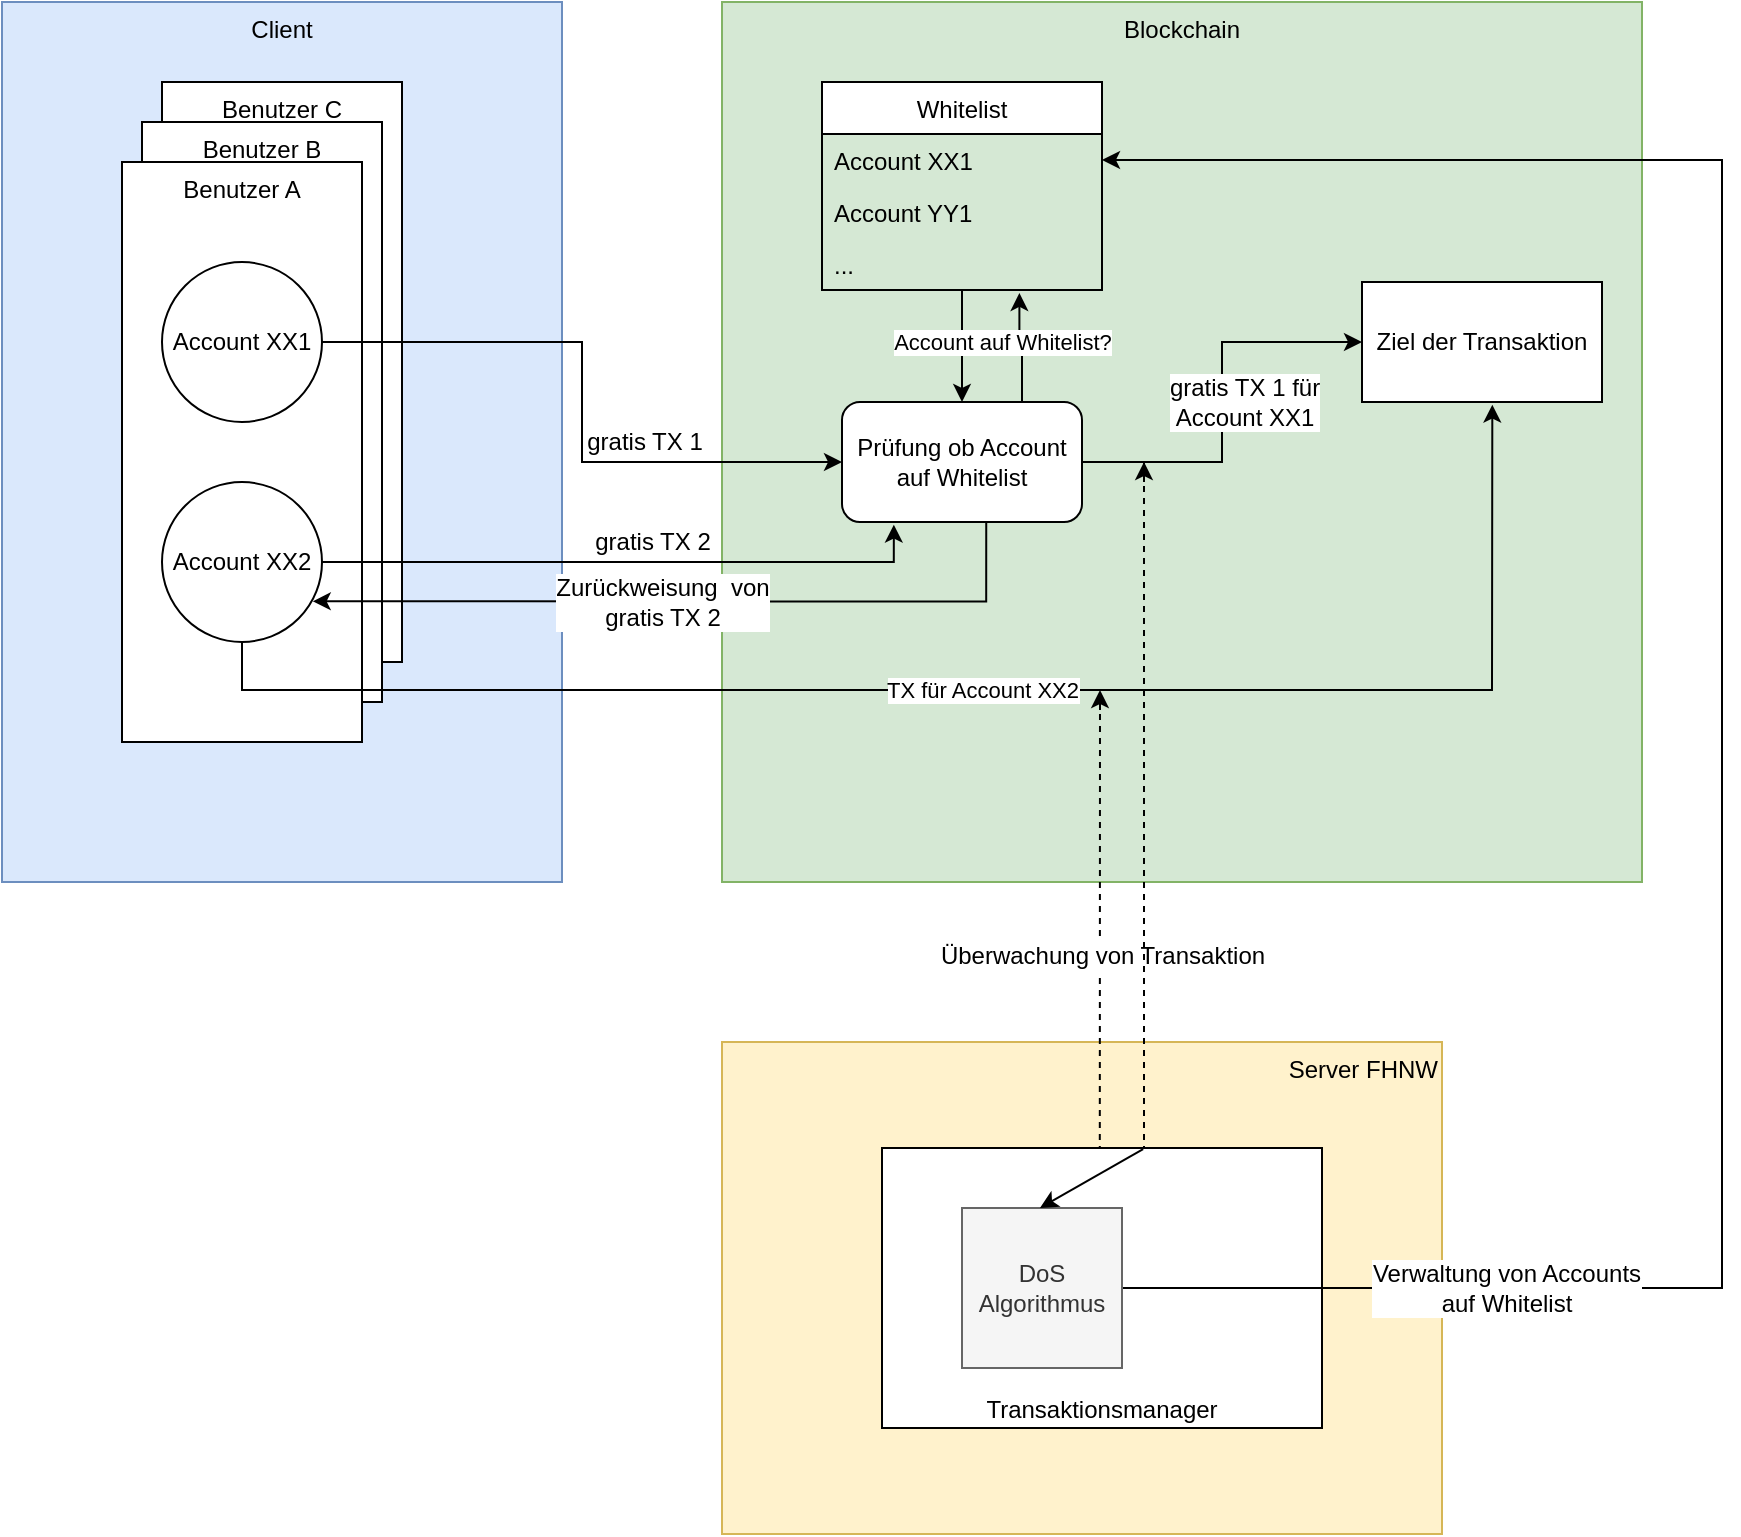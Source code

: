 <mxfile version="12.6.5" type="device"><diagram id="AUQCTULvhxM7nA-7SAK1" name="Page-1"><mxGraphModel dx="2033" dy="1955" grid="1" gridSize="10" guides="1" tooltips="1" connect="1" arrows="1" fold="1" page="1" pageScale="1" pageWidth="827" pageHeight="1169" math="0" shadow="0"><root><mxCell id="0"/><mxCell id="1" parent="0"/><mxCell id="sa066aORWy2Aq3NjlhAv-58" value="Server FHNW" style="rounded=0;whiteSpace=wrap;html=1;fillColor=#fff2cc;strokeColor=#d6b656;verticalAlign=top;align=right;" vertex="1" parent="1"><mxGeometry x="400" y="560" width="360" height="246" as="geometry"/></mxCell><mxCell id="sa066aORWy2Aq3NjlhAv-28" value="Client" style="rounded=0;whiteSpace=wrap;html=1;verticalAlign=top;fillColor=#dae8fc;strokeColor=#6c8ebf;" vertex="1" parent="1"><mxGeometry x="40" y="40" width="280" height="440" as="geometry"/></mxCell><mxCell id="sa066aORWy2Aq3NjlhAv-29" value="Benutzer C" style="rounded=0;whiteSpace=wrap;html=1;verticalAlign=top;" vertex="1" parent="1"><mxGeometry x="120" y="80" width="120" height="290" as="geometry"/></mxCell><mxCell id="sa066aORWy2Aq3NjlhAv-30" value="Blockchain" style="rounded=0;whiteSpace=wrap;html=1;fillColor=#d5e8d4;strokeColor=#82b366;verticalAlign=top;" vertex="1" parent="1"><mxGeometry x="400" y="40" width="460" height="440" as="geometry"/></mxCell><mxCell id="sa066aORWy2Aq3NjlhAv-31" value="Benutzer B" style="rounded=0;whiteSpace=wrap;html=1;verticalAlign=top;" vertex="1" parent="1"><mxGeometry x="110" y="100" width="120" height="290" as="geometry"/></mxCell><mxCell id="sa066aORWy2Aq3NjlhAv-32" value="Benutzer A" style="rounded=0;whiteSpace=wrap;html=1;verticalAlign=top;" vertex="1" parent="1"><mxGeometry x="100" y="120" width="120" height="290" as="geometry"/></mxCell><mxCell id="sa066aORWy2Aq3NjlhAv-62" style="edgeStyle=orthogonalEdgeStyle;rounded=0;orthogonalLoop=1;jettySize=auto;html=1;entryX=0;entryY=0.5;entryDx=0;entryDy=0;" edge="1" parent="1" source="sa066aORWy2Aq3NjlhAv-34" target="sa066aORWy2Aq3NjlhAv-61"><mxGeometry relative="1" as="geometry"/></mxCell><mxCell id="sa066aORWy2Aq3NjlhAv-63" value="gratis TX 1" style="text;html=1;align=center;verticalAlign=middle;resizable=0;points=[];labelBackgroundColor=#ffffff;" vertex="1" connectable="0" parent="sa066aORWy2Aq3NjlhAv-62"><mxGeometry x="0.382" y="1" relative="1" as="geometry"><mxPoint y="-9" as="offset"/></mxGeometry></mxCell><mxCell id="sa066aORWy2Aq3NjlhAv-34" value="Account XX1" style="ellipse;whiteSpace=wrap;html=1;aspect=fixed;" vertex="1" parent="1"><mxGeometry x="120" y="170" width="80" height="80" as="geometry"/></mxCell><mxCell id="sa066aORWy2Aq3NjlhAv-35" style="edgeStyle=orthogonalEdgeStyle;rounded=0;orthogonalLoop=1;jettySize=auto;html=1;exitX=1;exitY=0.5;exitDx=0;exitDy=0;entryX=0.216;entryY=1.022;entryDx=0;entryDy=0;entryPerimeter=0;" edge="1" parent="1" source="sa066aORWy2Aq3NjlhAv-37" target="sa066aORWy2Aq3NjlhAv-61"><mxGeometry relative="1" as="geometry"><Array as="points"><mxPoint x="486" y="320"/></Array><mxPoint x="430.72" y="301.54" as="targetPoint"/></mxGeometry></mxCell><mxCell id="sa066aORWy2Aq3NjlhAv-36" value="gratis TX 2" style="text;html=1;align=center;verticalAlign=middle;resizable=0;points=[];labelBackgroundColor=#ffffff;" vertex="1" connectable="0" parent="sa066aORWy2Aq3NjlhAv-35"><mxGeometry x="0.081" y="-1" relative="1" as="geometry"><mxPoint y="-11.02" as="offset"/></mxGeometry></mxCell><mxCell id="sa066aORWy2Aq3NjlhAv-37" value="Account XX2" style="ellipse;whiteSpace=wrap;html=1;aspect=fixed;" vertex="1" parent="1"><mxGeometry x="120" y="280" width="80" height="80" as="geometry"/></mxCell><mxCell id="sa066aORWy2Aq3NjlhAv-42" style="edgeStyle=orthogonalEdgeStyle;rounded=0;orthogonalLoop=1;jettySize=auto;html=1;entryX=0.942;entryY=0.746;entryDx=0;entryDy=0;entryPerimeter=0;exitX=0.601;exitY=0.999;exitDx=0;exitDy=0;exitPerimeter=0;" edge="1" parent="1" source="sa066aORWy2Aq3NjlhAv-61" target="sa066aORWy2Aq3NjlhAv-37"><mxGeometry relative="1" as="geometry"><Array as="points"><mxPoint x="532" y="340"/></Array><mxPoint x="430.96" y="351.13" as="sourcePoint"/></mxGeometry></mxCell><mxCell id="sa066aORWy2Aq3NjlhAv-43" value="Zurückweisung&amp;nbsp; von&lt;br&gt;gratis TX 2" style="text;html=1;align=center;verticalAlign=middle;resizable=0;points=[];labelBackgroundColor=#ffffff;" vertex="1" connectable="0" parent="sa066aORWy2Aq3NjlhAv-42"><mxGeometry x="0.102" y="1" relative="1" as="geometry"><mxPoint x="5.73" y="-0.7" as="offset"/></mxGeometry></mxCell><mxCell id="sa066aORWy2Aq3NjlhAv-48" value="Ziel der Transaktion" style="rounded=0;whiteSpace=wrap;html=1;" vertex="1" parent="1"><mxGeometry x="720" y="180" width="120" height="60" as="geometry"/></mxCell><mxCell id="sa066aORWy2Aq3NjlhAv-55" value="TX für Account XX2" style="endArrow=classic;html=1;exitX=0.5;exitY=1;exitDx=0;exitDy=0;entryX=0.543;entryY=1.022;entryDx=0;entryDy=0;entryPerimeter=0;rounded=0;" edge="1" parent="1" source="sa066aORWy2Aq3NjlhAv-37" target="sa066aORWy2Aq3NjlhAv-48"><mxGeometry x="-0.005" width="50" height="50" relative="1" as="geometry"><mxPoint x="200" y="610" as="sourcePoint"/><mxPoint x="430" y="384.19" as="targetPoint"/><Array as="points"><mxPoint x="160" y="384"/><mxPoint x="785" y="384"/></Array><mxPoint as="offset"/></mxGeometry></mxCell><mxCell id="sa066aORWy2Aq3NjlhAv-59" value="Transaktionsmanager" style="rounded=0;whiteSpace=wrap;html=1;align=center;verticalAlign=bottom;labelPosition=center;verticalLabelPosition=middle;" vertex="1" parent="1"><mxGeometry x="480" y="613" width="220" height="140" as="geometry"/></mxCell><mxCell id="sa066aORWy2Aq3NjlhAv-76" style="edgeStyle=orthogonalEdgeStyle;rounded=0;orthogonalLoop=1;jettySize=auto;html=1;entryX=1;entryY=0.5;entryDx=0;entryDy=0;exitX=1;exitY=0.5;exitDx=0;exitDy=0;" edge="1" parent="1" source="sa066aORWy2Aq3NjlhAv-47" target="sa066aORWy2Aq3NjlhAv-52"><mxGeometry relative="1" as="geometry"><Array as="points"><mxPoint x="900" y="683"/><mxPoint x="900" y="119"/></Array></mxGeometry></mxCell><mxCell id="sa066aORWy2Aq3NjlhAv-77" value="Verwaltung von Accounts&lt;br&gt;auf Whitelist" style="text;html=1;align=center;verticalAlign=middle;resizable=0;points=[];labelBackgroundColor=#ffffff;" vertex="1" connectable="0" parent="sa066aORWy2Aq3NjlhAv-76"><mxGeometry x="-0.674" relative="1" as="geometry"><mxPoint as="offset"/></mxGeometry></mxCell><mxCell id="sa066aORWy2Aq3NjlhAv-47" value="DoS&lt;br&gt;Algorithmus" style="whiteSpace=wrap;html=1;aspect=fixed;fillColor=#f5f5f5;strokeColor=#666666;fontColor=#333333;" vertex="1" parent="1"><mxGeometry x="520" y="643" width="80" height="80" as="geometry"/></mxCell><mxCell id="sa066aORWy2Aq3NjlhAv-64" style="edgeStyle=orthogonalEdgeStyle;rounded=0;orthogonalLoop=1;jettySize=auto;html=1;" edge="1" parent="1" source="sa066aORWy2Aq3NjlhAv-61" target="sa066aORWy2Aq3NjlhAv-48"><mxGeometry relative="1" as="geometry"/></mxCell><mxCell id="sa066aORWy2Aq3NjlhAv-65" value="gratis TX 1 für&lt;br&gt;Account XX1" style="text;html=1;align=center;verticalAlign=middle;resizable=0;points=[];labelBackgroundColor=#ffffff;" vertex="1" connectable="0" parent="sa066aORWy2Aq3NjlhAv-64"><mxGeometry x="-0.307" y="4" relative="1" as="geometry"><mxPoint x="10.86" y="-26" as="offset"/></mxGeometry></mxCell><mxCell id="sa066aORWy2Aq3NjlhAv-66" style="edgeStyle=orthogonalEdgeStyle;rounded=0;orthogonalLoop=1;jettySize=auto;html=1;entryX=0.705;entryY=1.057;entryDx=0;entryDy=0;exitX=0.75;exitY=0;exitDx=0;exitDy=0;entryPerimeter=0;" edge="1" parent="1" source="sa066aORWy2Aq3NjlhAv-61" target="sa066aORWy2Aq3NjlhAv-54"><mxGeometry relative="1" as="geometry"><Array as="points"><mxPoint x="550" y="212"/><mxPoint x="549" y="212"/></Array></mxGeometry></mxCell><mxCell id="sa066aORWy2Aq3NjlhAv-61" value="Prüfung ob Account auf Whitelist" style="rounded=1;whiteSpace=wrap;html=1;align=center;" vertex="1" parent="1"><mxGeometry x="460" y="240" width="120" height="60" as="geometry"/></mxCell><mxCell id="sa066aORWy2Aq3NjlhAv-67" value="Account auf Whitelist?" style="edgeStyle=orthogonalEdgeStyle;rounded=0;orthogonalLoop=1;jettySize=auto;html=1;entryX=0.5;entryY=0;entryDx=0;entryDy=0;" edge="1" parent="1" source="sa066aORWy2Aq3NjlhAv-51" target="sa066aORWy2Aq3NjlhAv-61"><mxGeometry x="-0.071" y="20" relative="1" as="geometry"><mxPoint as="offset"/></mxGeometry></mxCell><mxCell id="sa066aORWy2Aq3NjlhAv-68" value="" style="endArrow=none;dashed=1;html=1;entryX=0.495;entryY=0.002;entryDx=0;entryDy=0;entryPerimeter=0;" edge="1" parent="1" target="sa066aORWy2Aq3NjlhAv-59"><mxGeometry width="50" height="50" relative="1" as="geometry"><mxPoint x="589" y="390" as="sourcePoint"/><mxPoint x="260" y="830" as="targetPoint"/></mxGeometry></mxCell><mxCell id="sa066aORWy2Aq3NjlhAv-74" value="Überwachung von Transaktion" style="text;html=1;align=center;verticalAlign=middle;resizable=0;points=[];labelBackgroundColor=#ffffff;" vertex="1" connectable="0" parent="sa066aORWy2Aq3NjlhAv-68"><mxGeometry x="0.138" y="-1" relative="1" as="geometry"><mxPoint x="2.06" as="offset"/></mxGeometry></mxCell><mxCell id="sa066aORWy2Aq3NjlhAv-70" value="" style="endArrow=classic;html=1;" edge="1" parent="1"><mxGeometry width="50" height="50" relative="1" as="geometry"><mxPoint x="589" y="394" as="sourcePoint"/><mxPoint x="589" y="384" as="targetPoint"/></mxGeometry></mxCell><mxCell id="sa066aORWy2Aq3NjlhAv-71" value="" style="endArrow=none;dashed=1;html=1;entryX=0.495;entryY=0.002;entryDx=0;entryDy=0;entryPerimeter=0;" edge="1" parent="1"><mxGeometry width="50" height="50" relative="1" as="geometry"><mxPoint x="611" y="270" as="sourcePoint"/><mxPoint x="611" y="613.28" as="targetPoint"/></mxGeometry></mxCell><mxCell id="sa066aORWy2Aq3NjlhAv-73" value="" style="endArrow=classic;html=1;" edge="1" parent="1"><mxGeometry width="50" height="50" relative="1" as="geometry"><mxPoint x="611" y="280" as="sourcePoint"/><mxPoint x="611" y="270" as="targetPoint"/></mxGeometry></mxCell><mxCell id="sa066aORWy2Aq3NjlhAv-75" value="" style="endArrow=classic;html=1;entryX=0.5;entryY=0;entryDx=0;entryDy=0;exitX=0.598;exitY=0.004;exitDx=0;exitDy=0;exitPerimeter=0;" edge="1" parent="1"><mxGeometry width="50" height="50" relative="1" as="geometry"><mxPoint x="610.56" y="613.56" as="sourcePoint"/><mxPoint x="559" y="643" as="targetPoint"/></mxGeometry></mxCell><mxCell id="sa066aORWy2Aq3NjlhAv-51" value="Whitelist" style="swimlane;fontStyle=0;childLayout=stackLayout;horizontal=1;startSize=26;horizontalStack=0;resizeParent=1;resizeParentMax=0;resizeLast=0;collapsible=1;marginBottom=0;" vertex="1" parent="1"><mxGeometry x="450" y="80" width="140" height="104" as="geometry"/></mxCell><mxCell id="sa066aORWy2Aq3NjlhAv-52" value="Account XX1" style="text;align=left;verticalAlign=top;spacingLeft=4;spacingRight=4;overflow=hidden;rotatable=0;points=[[0,0.5],[1,0.5]];portConstraint=eastwest;" vertex="1" parent="sa066aORWy2Aq3NjlhAv-51"><mxGeometry y="26" width="140" height="26" as="geometry"/></mxCell><mxCell id="sa066aORWy2Aq3NjlhAv-53" value="Account YY1" style="text;align=left;verticalAlign=top;spacingLeft=4;spacingRight=4;overflow=hidden;rotatable=0;points=[[0,0.5],[1,0.5]];portConstraint=eastwest;" vertex="1" parent="sa066aORWy2Aq3NjlhAv-51"><mxGeometry y="52" width="140" height="26" as="geometry"/></mxCell><mxCell id="sa066aORWy2Aq3NjlhAv-54" value="..." style="text;strokeColor=none;fillColor=none;align=left;verticalAlign=top;spacingLeft=4;spacingRight=4;overflow=hidden;rotatable=0;points=[[0,0.5],[1,0.5]];portConstraint=eastwest;" vertex="1" parent="sa066aORWy2Aq3NjlhAv-51"><mxGeometry y="78" width="140" height="26" as="geometry"/></mxCell></root></mxGraphModel></diagram></mxfile>